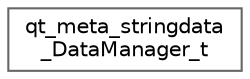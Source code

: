digraph "Graphical Class Hierarchy"
{
 // LATEX_PDF_SIZE
  bgcolor="transparent";
  edge [fontname=Helvetica,fontsize=10,labelfontname=Helvetica,labelfontsize=10];
  node [fontname=Helvetica,fontsize=10,shape=box,height=0.2,width=0.4];
  rankdir="LR";
  Node0 [id="Node000000",label="qt_meta_stringdata\l_DataManager_t",height=0.2,width=0.4,color="grey40", fillcolor="white", style="filled",URL="$structqt__meta__stringdata__DataManager__t.html",tooltip=" "];
}
